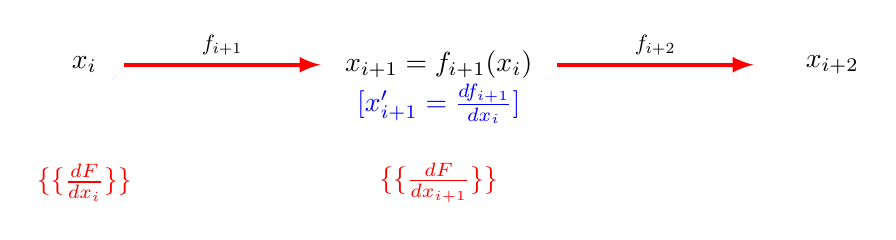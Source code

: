 \begin{tikzpicture}

 \node at (0,0) {$x_i$};
 \node at (4.5,0) {$x_{i+1}=f_{i+1}(x_i)$};
\node[blue] at (4.5,-0.5) {$[x'_{i+1}=\frac{d f_{i+1}}{d x_i}]$};
\node at (9.5,0) {$x_{i+2}$};



 \draw[->,>=latex,ultra thick,red] (0.5,0) -- ++(2.5,0) node[midway,above,black,scale=0.8]{$f_{i+1}$};
 \draw[->,>=latex,ultra thick,red] (6,0) -- ++(2.5,0) node[midway,above,black,scale=0.8]{$f_{i+2}$};


 \node[red] at (0,-1.5) {$\{\{\frac{d F}{d x_i} \}\}$};
 \node[red] at (4.5,-1.5) {$\{\{\frac{d F}{d x_{i+1}} \}\}$};

\end{tikzpicture}